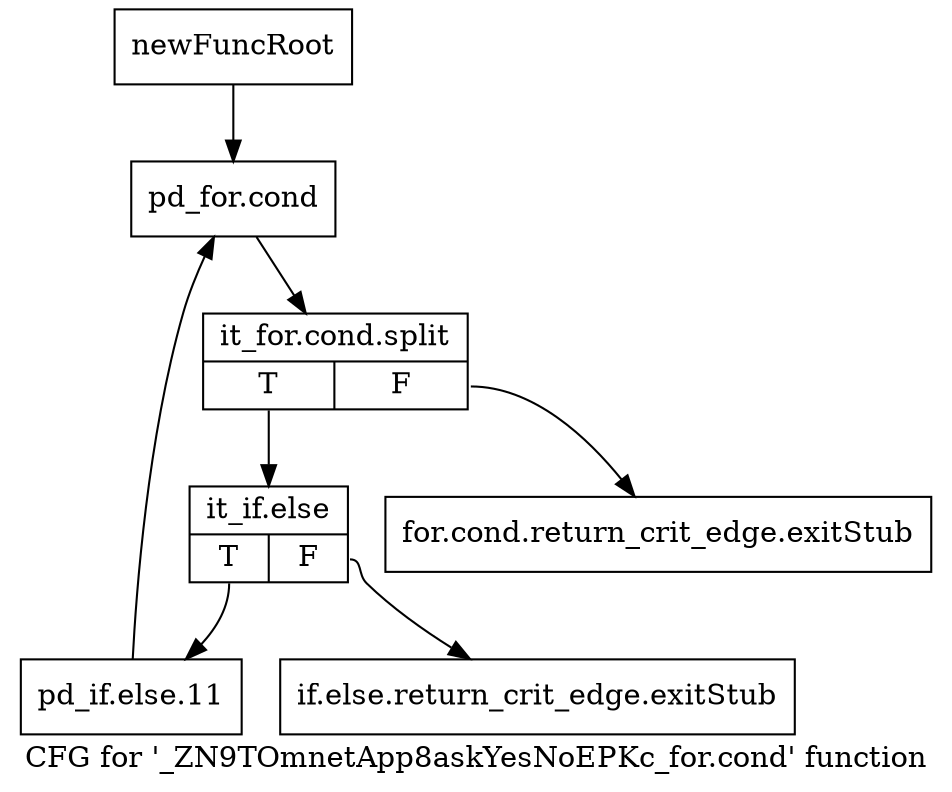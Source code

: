 digraph "CFG for '_ZN9TOmnetApp8askYesNoEPKc_for.cond' function" {
	label="CFG for '_ZN9TOmnetApp8askYesNoEPKc_for.cond' function";

	Node0x20cfdb0 [shape=record,label="{newFuncRoot}"];
	Node0x20cfdb0 -> Node0x20cfea0;
	Node0x20cfe00 [shape=record,label="{for.cond.return_crit_edge.exitStub}"];
	Node0x20cfe50 [shape=record,label="{if.else.return_crit_edge.exitStub}"];
	Node0x20cfea0 [shape=record,label="{pd_for.cond}"];
	Node0x20cfea0 -> Node0x2263180;
	Node0x2263180 [shape=record,label="{it_for.cond.split|{<s0>T|<s1>F}}"];
	Node0x2263180:s0 -> Node0x20cfef0;
	Node0x2263180:s1 -> Node0x20cfe00;
	Node0x20cfef0 [shape=record,label="{it_if.else|{<s0>T|<s1>F}}"];
	Node0x20cfef0:s0 -> Node0x20cff40;
	Node0x20cfef0:s1 -> Node0x20cfe50;
	Node0x20cff40 [shape=record,label="{pd_if.else.11}"];
	Node0x20cff40 -> Node0x20cfea0;
}
